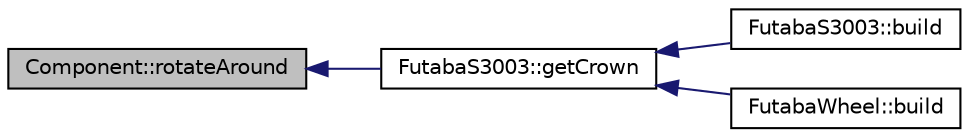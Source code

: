 digraph "Component::rotateAround"
{
  edge [fontname="Helvetica",fontsize="10",labelfontname="Helvetica",labelfontsize="10"];
  node [fontname="Helvetica",fontsize="10",shape=record];
  rankdir="LR";
  Node1 [label="Component::rotateAround",height=0.2,width=0.4,color="black", fillcolor="grey75", style="filled" fontcolor="black"];
  Node1 -> Node2 [dir="back",color="midnightblue",fontsize="10",style="solid",fontname="Helvetica"];
  Node2 [label="FutabaS3003::getCrown",height=0.2,width=0.4,color="black", fillcolor="white", style="filled",URL="$classFutabaS3003.html#abe872aedc329d45bf8956ba1c1a1cbaf",tooltip="returns a component only with the crown"];
  Node2 -> Node3 [dir="back",color="midnightblue",fontsize="10",style="solid",fontname="Helvetica"];
  Node3 [label="FutabaS3003::build",height=0.2,width=0.4,color="black", fillcolor="white", style="filled",URL="$classFutabaS3003.html#a780e4ad25476f3d7962675c1b5e4fb03",tooltip="Build the piece."];
  Node2 -> Node4 [dir="back",color="midnightblue",fontsize="10",style="solid",fontname="Helvetica"];
  Node4 [label="FutabaWheel::build",height=0.2,width=0.4,color="black", fillcolor="white", style="filled",URL="$classFutabaWheel.html#a6dc7222f040225cbea58a7f52ab51bc1",tooltip="Build the piece."];
}
